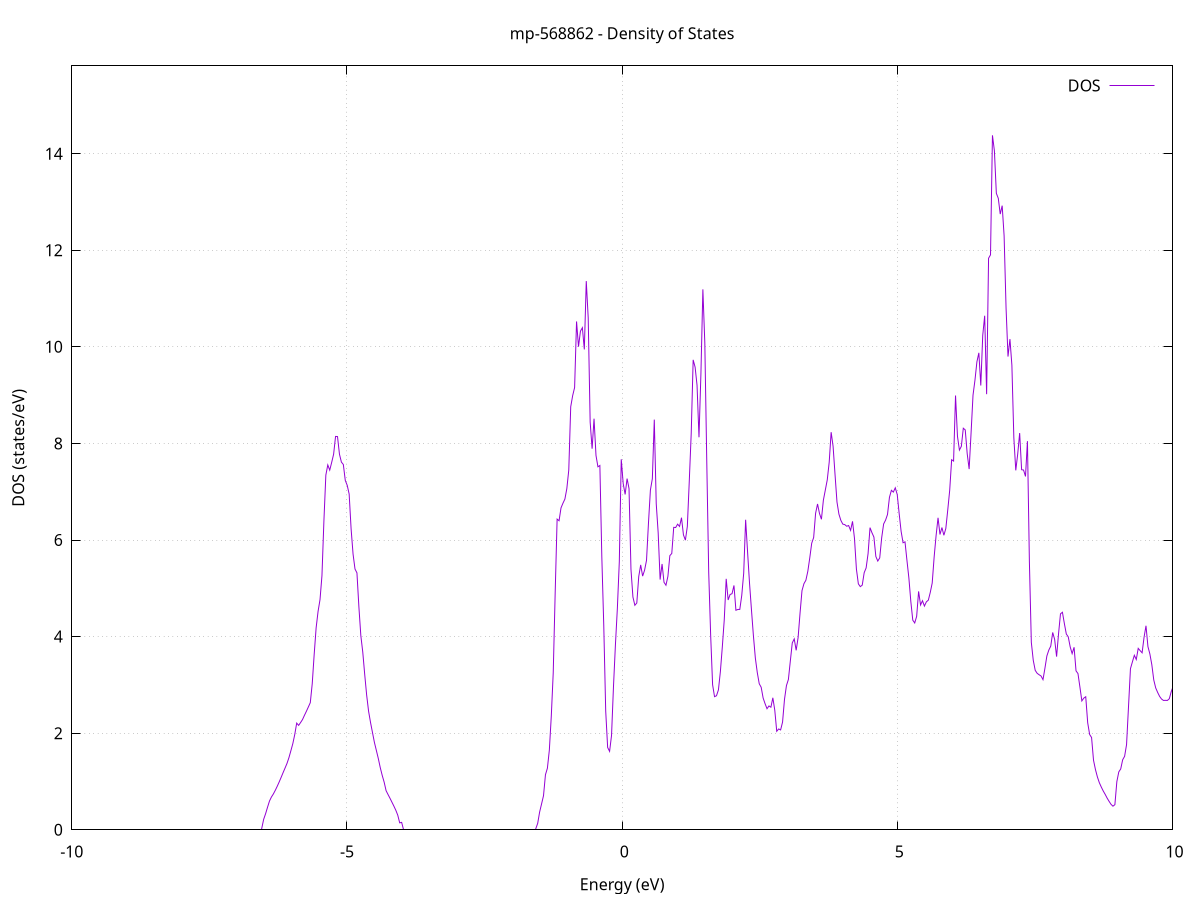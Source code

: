 set title 'mp-568862 - Density of States'
set xlabel 'Energy (eV)'
set ylabel 'DOS (states/eV)'
set grid
set xrange [-10:10]
set yrange [0:15.817]
set xzeroaxis lt -1
set terminal png size 800,600
set output 'mp-568862_dos_gnuplot.png'
plot '-' using 1:2 with lines title 'DOS'
-42.215600 0.000000
-42.180300 0.000000
-42.145000 0.000000
-42.109700 0.000000
-42.074300 0.000000
-42.039000 0.000000
-42.003700 0.000000
-41.968400 0.000000
-41.933100 0.000000
-41.897800 0.000000
-41.862500 0.000000
-41.827100 0.000000
-41.791800 0.000000
-41.756500 0.000000
-41.721200 0.000000
-41.685900 0.000000
-41.650600 0.000000
-41.615300 0.000000
-41.580000 0.000000
-41.544600 0.000000
-41.509300 0.000000
-41.474000 0.000000
-41.438700 0.000000
-41.403400 0.000000
-41.368100 0.000000
-41.332800 0.000000
-41.297400 0.000000
-41.262100 0.000000
-41.226800 0.000000
-41.191500 0.000000
-41.156200 0.000000
-41.120900 0.000000
-41.085600 0.000000
-41.050300 0.000000
-41.014900 0.000000
-40.979600 0.000000
-40.944300 0.000000
-40.909000 0.000000
-40.873700 0.000000
-40.838400 0.000000
-40.803100 0.000000
-40.767700 0.000000
-40.732400 0.000000
-40.697100 0.000000
-40.661800 0.000000
-40.626500 0.000000
-40.591200 0.000000
-40.555900 0.000000
-40.520600 0.000000
-40.485200 0.000000
-40.449900 0.000000
-40.414600 0.000000
-40.379300 0.000000
-40.344000 0.000000
-40.308700 0.000000
-40.273400 0.000000
-40.238000 0.000000
-40.202700 0.000000
-40.167400 0.000000
-40.132100 0.000000
-40.096800 0.000000
-40.061500 0.000000
-40.026200 0.000000
-39.990900 0.000000
-39.955500 0.000000
-39.920200 0.000000
-39.884900 0.000000
-39.849600 0.000000
-39.814300 0.000000
-39.779000 0.000000
-39.743700 0.000000
-39.708300 0.000000
-39.673000 0.000000
-39.637700 0.000000
-39.602400 0.000000
-39.567100 0.000000
-39.531800 0.000000
-39.496500 0.000000
-39.461200 0.000000
-39.425800 0.000000
-39.390500 0.000000
-39.355200 0.000000
-39.319900 0.000000
-39.284600 0.000000
-39.249300 0.000000
-39.214000 0.000000
-39.178600 0.000000
-39.143300 0.000000
-39.108000 0.000000
-39.072700 0.000000
-39.037400 0.000000
-39.002100 86.935600
-38.966800 22.774500
-38.931500 24.652800
-38.896100 58.558700
-38.860800 0.000000
-38.825500 0.000000
-38.790200 0.000000
-38.754900 0.000000
-38.719600 0.000000
-38.684300 0.000000
-38.649000 0.000000
-38.613600 0.000000
-38.578300 0.000000
-38.543000 0.000000
-38.507700 0.000000
-38.472400 0.000000
-38.437100 1.431000
-38.401800 23.133000
-38.366400 21.152400
-38.331100 28.856800
-38.295800 0.000000
-38.260500 0.000000
-38.225200 0.000000
-38.189900 155.622700
-38.154600 0.000000
-38.119300 237.140400
-38.083900 4.008200
-38.048600 0.000000
-38.013300 86.214700
-37.978000 0.000000
-37.942700 0.000000
-37.907400 0.000000
-37.872100 0.000000
-37.836700 0.000000
-37.801400 0.000000
-37.766100 0.000000
-37.730800 0.000000
-37.695500 0.000000
-37.660200 0.000000
-37.624900 0.000000
-37.589600 0.000000
-37.554200 0.000000
-37.518900 0.000000
-37.483600 0.000000
-37.448300 0.000000
-37.413000 0.000000
-37.377700 0.000000
-37.342400 0.000000
-37.307000 0.000000
-37.271700 0.000000
-37.236400 0.000000
-37.201100 0.000000
-37.165800 0.000000
-37.130500 0.000000
-37.095200 0.000000
-37.059900 0.000000
-37.024500 0.000000
-36.989200 0.000000
-36.953900 0.000000
-36.918600 0.000000
-36.883300 0.000000
-36.848000 0.000000
-36.812700 0.000000
-36.777300 0.000000
-36.742000 0.000000
-36.706700 0.000000
-36.671400 0.000000
-36.636100 0.000000
-36.600800 0.000000
-36.565500 0.000000
-36.530200 0.000000
-36.494800 0.000000
-36.459500 0.000000
-36.424200 0.000000
-36.388900 0.000000
-36.353600 0.000000
-36.318300 0.000000
-36.283000 0.000000
-36.247600 0.000000
-36.212300 0.000000
-36.177000 0.000000
-36.141700 0.000000
-36.106400 0.000000
-36.071100 0.000000
-36.035800 0.000000
-36.000500 0.000000
-35.965100 0.000000
-35.929800 0.000000
-35.894500 0.000000
-35.859200 0.000000
-35.823900 0.000000
-35.788600 0.000000
-35.753300 0.000000
-35.717900 0.000000
-35.682600 0.000000
-35.647300 0.000000
-35.612000 0.000000
-35.576700 0.000000
-35.541400 0.000000
-35.506100 0.000000
-35.470800 0.000000
-35.435400 0.000000
-35.400100 0.000000
-35.364800 0.000000
-35.329500 0.000000
-35.294200 0.000000
-35.258900 0.000000
-35.223600 0.000000
-35.188200 0.000000
-35.152900 0.000000
-35.117600 0.000000
-35.082300 0.000000
-35.047000 0.000000
-35.011700 0.000000
-34.976400 0.000000
-34.941100 0.000000
-34.905700 0.000000
-34.870400 0.000000
-34.835100 0.000000
-34.799800 0.000000
-34.764500 0.000000
-34.729200 0.000000
-34.693900 0.000000
-34.658500 0.000000
-34.623200 0.000000
-34.587900 0.000000
-34.552600 0.000000
-34.517300 0.000000
-34.482000 0.000000
-34.446700 0.000000
-34.411400 0.000000
-34.376000 0.000000
-34.340700 0.000000
-34.305400 0.000000
-34.270100 0.000000
-34.234800 0.000000
-34.199500 0.000000
-34.164200 0.000000
-34.128900 0.000000
-34.093500 0.000000
-34.058200 0.000000
-34.022900 0.000000
-33.987600 0.000000
-33.952300 0.000000
-33.917000 0.000000
-33.881700 0.000000
-33.846300 0.000000
-33.811000 0.000000
-33.775700 0.000000
-33.740400 0.000000
-33.705100 0.000000
-33.669800 0.000000
-33.634500 0.000000
-33.599200 0.000000
-33.563800 0.000000
-33.528500 0.000000
-33.493200 0.000000
-33.457900 0.000000
-33.422600 0.000000
-33.387300 0.000000
-33.352000 0.000000
-33.316600 0.000000
-33.281300 0.000000
-33.246000 0.000000
-33.210700 0.000000
-33.175400 0.000000
-33.140100 0.000000
-33.104800 0.000000
-33.069500 0.000000
-33.034100 0.000000
-32.998800 0.000000
-32.963500 0.000000
-32.928200 0.000000
-32.892900 0.000000
-32.857600 0.000000
-32.822300 0.000000
-32.786900 0.000000
-32.751600 0.000000
-32.716300 0.000000
-32.681000 0.000000
-32.645700 0.000000
-32.610400 0.000000
-32.575100 0.000000
-32.539800 0.000000
-32.504400 0.000000
-32.469100 0.000000
-32.433800 0.000000
-32.398500 0.000000
-32.363200 0.000000
-32.327900 0.000000
-32.292600 0.000000
-32.257200 0.000000
-32.221900 0.000000
-32.186600 0.000000
-32.151300 0.000000
-32.116000 0.000000
-32.080700 0.000000
-32.045400 0.000000
-32.010100 0.000000
-31.974700 0.000000
-31.939400 0.000000
-31.904100 0.000000
-31.868800 0.000000
-31.833500 0.000000
-31.798200 0.000000
-31.762900 0.000000
-31.727500 0.000000
-31.692200 0.000000
-31.656900 0.000000
-31.621600 0.000000
-31.586300 0.000000
-31.551000 0.000000
-31.515700 0.000000
-31.480400 0.000000
-31.445000 0.000000
-31.409700 0.000000
-31.374400 0.000000
-31.339100 0.000000
-31.303800 0.000000
-31.268500 0.000000
-31.233200 0.000000
-31.197800 0.000000
-31.162500 0.000000
-31.127200 0.000000
-31.091900 0.000000
-31.056600 0.000000
-31.021300 0.000000
-30.986000 0.000000
-30.950700 0.000000
-30.915300 0.000000
-30.880000 0.000000
-30.844700 0.000000
-30.809400 0.000000
-30.774100 0.000000
-30.738800 0.000000
-30.703500 0.000000
-30.668100 0.000000
-30.632800 0.000000
-30.597500 0.000000
-30.562200 0.000000
-30.526900 0.000000
-30.491600 0.000000
-30.456300 0.000000
-30.421000 0.000000
-30.385600 0.000000
-30.350300 0.000000
-30.315000 0.000000
-30.279700 0.000000
-30.244400 0.000000
-30.209100 0.000000
-30.173800 0.000000
-30.138500 0.000000
-30.103100 0.000000
-30.067800 0.000000
-30.032500 0.000000
-29.997200 0.000000
-29.961900 0.000000
-29.926600 0.000000
-29.891300 0.000000
-29.855900 0.000000
-29.820600 0.000000
-29.785300 0.000000
-29.750000 0.000000
-29.714700 0.000000
-29.679400 0.000000
-29.644100 0.000000
-29.608800 0.000000
-29.573400 0.000000
-29.538100 0.000000
-29.502800 0.000000
-29.467500 0.000000
-29.432200 0.000000
-29.396900 0.000000
-29.361600 0.000000
-29.326200 0.000000
-29.290900 0.000000
-29.255600 0.000000
-29.220300 0.000000
-29.185000 0.000000
-29.149700 0.000000
-29.114400 0.000000
-29.079100 0.000000
-29.043700 0.000000
-29.008400 0.000000
-28.973100 0.000000
-28.937800 0.000000
-28.902500 0.000000
-28.867200 0.000000
-28.831900 0.000000
-28.796500 0.000000
-28.761200 0.000000
-28.725900 0.000000
-28.690600 0.000000
-28.655300 0.000000
-28.620000 0.000000
-28.584700 0.000000
-28.549400 0.000000
-28.514000 0.000000
-28.478700 0.000000
-28.443400 0.000000
-28.408100 0.000000
-28.372800 0.000000
-28.337500 0.000000
-28.302200 0.000000
-28.266800 0.000000
-28.231500 0.000000
-28.196200 0.000000
-28.160900 0.000000
-28.125600 0.000000
-28.090300 0.000000
-28.055000 0.000000
-28.019700 0.000000
-27.984300 0.000000
-27.949000 0.000000
-27.913700 0.000000
-27.878400 0.000000
-27.843100 0.000000
-27.807800 0.000000
-27.772500 0.000000
-27.737100 0.000000
-27.701800 0.000000
-27.666500 0.000000
-27.631200 0.000000
-27.595900 0.000000
-27.560600 0.000000
-27.525300 0.000000
-27.490000 0.000000
-27.454600 0.000000
-27.419300 0.000000
-27.384000 0.000000
-27.348700 0.000000
-27.313400 0.000000
-27.278100 0.000000
-27.242800 0.000000
-27.207400 0.000000
-27.172100 0.000000
-27.136800 0.000000
-27.101500 0.000000
-27.066200 0.000000
-27.030900 0.000000
-26.995600 0.000000
-26.960300 0.000000
-26.924900 0.000000
-26.889600 0.000000
-26.854300 0.000000
-26.819000 0.000000
-26.783700 0.000000
-26.748400 0.000000
-26.713100 0.000000
-26.677700 0.000000
-26.642400 0.000000
-26.607100 0.000000
-26.571800 0.000000
-26.536500 0.000000
-26.501200 0.000000
-26.465900 0.000000
-26.430600 0.000000
-26.395200 0.000000
-26.359900 0.000000
-26.324600 0.000000
-26.289300 0.000000
-26.254000 0.000000
-26.218700 0.000000
-26.183400 0.000000
-26.148000 0.000000
-26.112700 0.000000
-26.077400 0.000000
-26.042100 0.000000
-26.006800 0.000000
-25.971500 0.000000
-25.936200 0.000000
-25.900900 0.000000
-25.865500 0.000000
-25.830200 0.000000
-25.794900 0.000000
-25.759600 0.000000
-25.724300 0.000000
-25.689000 0.000000
-25.653700 0.000000
-25.618400 0.000000
-25.583000 0.000000
-25.547700 0.000000
-25.512400 0.000000
-25.477100 0.000000
-25.441800 0.000000
-25.406500 0.000000
-25.371200 0.000000
-25.335800 0.000000
-25.300500 0.000000
-25.265200 0.000000
-25.229900 0.000000
-25.194600 0.000000
-25.159300 0.000000
-25.124000 0.000000
-25.088700 0.000000
-25.053300 0.000000
-25.018000 0.000000
-24.982700 0.000000
-24.947400 0.000000
-24.912100 0.000000
-24.876800 0.000000
-24.841500 0.000000
-24.806100 0.000000
-24.770800 0.000000
-24.735500 0.000000
-24.700200 0.000000
-24.664900 0.000000
-24.629600 0.000000
-24.594300 0.000000
-24.559000 0.000000
-24.523600 0.000000
-24.488300 0.000000
-24.453000 0.000000
-24.417700 0.000000
-24.382400 0.000000
-24.347100 0.000000
-24.311800 0.000000
-24.276400 0.000000
-24.241100 0.000000
-24.205800 0.000000
-24.170500 0.000000
-24.135200 0.000000
-24.099900 0.000000
-24.064600 0.000000
-24.029300 0.000000
-23.993900 0.000000
-23.958600 0.000000
-23.923300 0.000000
-23.888000 0.000000
-23.852700 0.000000
-23.817400 0.000000
-23.782100 0.000000
-23.746700 0.000000
-23.711400 0.000000
-23.676100 0.000000
-23.640800 0.000000
-23.605500 0.000000
-23.570200 0.000000
-23.534900 0.000000
-23.499600 0.000000
-23.464200 0.000000
-23.428900 0.000000
-23.393600 0.000000
-23.358300 0.000000
-23.323000 0.000000
-23.287700 0.000000
-23.252400 0.000000
-23.217000 0.000000
-23.181700 0.000000
-23.146400 0.000000
-23.111100 0.000000
-23.075800 0.000000
-23.040500 0.000000
-23.005200 0.000000
-22.969900 0.000000
-22.934500 0.000000
-22.899200 0.000000
-22.863900 0.000000
-22.828600 0.000000
-22.793300 0.000000
-22.758000 0.000000
-22.722700 0.000000
-22.687300 0.000000
-22.652000 0.000000
-22.616700 0.000000
-22.581400 0.000000
-22.546100 0.000000
-22.510800 0.000000
-22.475500 0.000000
-22.440200 0.000000
-22.404800 0.000000
-22.369500 0.000000
-22.334200 0.000000
-22.298900 0.000000
-22.263600 0.000000
-22.228300 0.000000
-22.193000 0.000000
-22.157600 0.000000
-22.122300 0.000000
-22.087000 0.000000
-22.051700 0.000000
-22.016400 0.000000
-21.981100 0.000000
-21.945800 0.000000
-21.910500 0.000000
-21.875100 0.000000
-21.839800 0.000000
-21.804500 0.000000
-21.769200 0.000000
-21.733900 0.000000
-21.698600 0.000000
-21.663300 0.000000
-21.628000 0.000000
-21.592600 0.000000
-21.557300 0.000000
-21.522000 0.000000
-21.486700 0.000000
-21.451400 0.000000
-21.416100 0.000000
-21.380800 0.000000
-21.345400 0.000000
-21.310100 0.000000
-21.274800 0.000000
-21.239500 0.000000
-21.204200 0.000000
-21.168900 0.000000
-21.133600 0.000000
-21.098300 0.000000
-21.062900 0.000000
-21.027600 0.000000
-20.992300 0.000000
-20.957000 0.000000
-20.921700 0.000000
-20.886400 0.000000
-20.851100 0.000000
-20.815700 0.000000
-20.780400 0.000000
-20.745100 0.000000
-20.709800 0.000000
-20.674500 0.000000
-20.639200 0.000000
-20.603900 0.000000
-20.568600 0.000000
-20.533200 0.000000
-20.497900 0.000000
-20.462600 0.000000
-20.427300 0.000000
-20.392000 0.000000
-20.356700 0.000000
-20.321400 0.000000
-20.286000 0.000000
-20.250700 0.000000
-20.215400 0.000000
-20.180100 0.000000
-20.144800 0.000000
-20.109500 0.000000
-20.074200 0.000000
-20.038900 0.000000
-20.003500 0.000000
-19.968200 0.000000
-19.932900 0.000000
-19.897600 0.000000
-19.862300 0.000000
-19.827000 0.000000
-19.791700 0.000000
-19.756300 0.000000
-19.721000 0.000000
-19.685700 0.000000
-19.650400 0.000000
-19.615100 0.000000
-19.579800 0.000000
-19.544500 0.000000
-19.509200 0.000000
-19.473800 0.000000
-19.438500 0.000000
-19.403200 0.000000
-19.367900 0.000000
-19.332600 0.000000
-19.297300 0.000000
-19.262000 0.000000
-19.226600 0.000000
-19.191300 0.000000
-19.156000 0.000000
-19.120700 0.000000
-19.085400 0.000000
-19.050100 0.000000
-19.014800 0.000000
-18.979500 0.000000
-18.944100 0.000000
-18.908800 0.000000
-18.873500 0.000000
-18.838200 0.000000
-18.802900 0.000000
-18.767600 0.000000
-18.732300 0.000000
-18.696900 0.000000
-18.661600 0.000000
-18.626300 0.000000
-18.591000 0.000000
-18.555700 0.000000
-18.520400 0.000000
-18.485100 0.000000
-18.449800 0.000000
-18.414400 0.000000
-18.379100 0.000000
-18.343800 0.000000
-18.308500 0.000000
-18.273200 0.000000
-18.237900 0.000000
-18.202600 0.000000
-18.167200 0.000000
-18.131900 0.000000
-18.096600 0.000000
-18.061300 0.000000
-18.026000 0.000000
-17.990700 0.000000
-17.955400 0.000000
-17.920100 0.000000
-17.884700 0.000000
-17.849400 0.000000
-17.814100 0.000000
-17.778800 0.000000
-17.743500 0.000000
-17.708200 0.000000
-17.672900 0.000000
-17.637600 0.000000
-17.602200 0.000000
-17.566900 0.000000
-17.531600 0.000000
-17.496300 0.000000
-17.461000 0.000000
-17.425700 0.000000
-17.390400 0.000000
-17.355000 0.000000
-17.319700 0.000000
-17.284400 0.000000
-17.249100 0.000000
-17.213800 0.000000
-17.178500 0.000000
-17.143200 0.000000
-17.107900 0.000000
-17.072500 0.000000
-17.037200 0.000000
-17.001900 0.000000
-16.966600 0.000000
-16.931300 0.000000
-16.896000 0.000000
-16.860700 0.000000
-16.825300 0.000000
-16.790000 0.000000
-16.754700 0.000000
-16.719400 0.000000
-16.684100 0.000000
-16.648800 0.000000
-16.613500 0.000000
-16.578200 0.000000
-16.542800 0.000000
-16.507500 0.000000
-16.472200 0.000000
-16.436900 0.000000
-16.401600 0.000000
-16.366300 0.000000
-16.331000 0.000000
-16.295600 0.000000
-16.260300 0.000000
-16.225000 0.000000
-16.189700 0.000000
-16.154400 0.000000
-16.119100 0.000000
-16.083800 0.000000
-16.048500 0.000000
-16.013100 0.000000
-15.977800 0.000000
-15.942500 0.000000
-15.907200 0.000000
-15.871900 0.000000
-15.836600 0.000000
-15.801300 0.000000
-15.765900 0.000000
-15.730600 0.000000
-15.695300 0.000000
-15.660000 0.000000
-15.624700 0.000000
-15.589400 0.000000
-15.554100 0.000000
-15.518800 0.000000
-15.483400 0.000000
-15.448100 0.000000
-15.412800 0.000000
-15.377500 0.000000
-15.342200 0.000000
-15.306900 0.000000
-15.271600 0.000000
-15.236200 0.000000
-15.200900 0.000000
-15.165600 0.000000
-15.130300 0.000000
-15.095000 0.000000
-15.059700 0.000000
-15.024400 0.000000
-14.989100 0.000000
-14.953700 0.000000
-14.918400 0.000000
-14.883100 0.000000
-14.847800 0.000000
-14.812500 0.000000
-14.777200 0.000000
-14.741900 0.000000
-14.706500 0.000000
-14.671200 0.000000
-14.635900 0.000000
-14.600600 0.000000
-14.565300 0.000000
-14.530000 0.000000
-14.494700 0.000000
-14.459400 0.000000
-14.424000 0.000000
-14.388700 0.000000
-14.353400 0.000000
-14.318100 0.000000
-14.282800 0.000000
-14.247500 0.000000
-14.212200 0.000000
-14.176800 0.000000
-14.141500 0.000000
-14.106200 0.000000
-14.070900 0.000000
-14.035600 0.000000
-14.000300 0.000000
-13.965000 0.000000
-13.929700 0.000000
-13.894300 0.000000
-13.859000 0.000000
-13.823700 0.000000
-13.788400 0.000000
-13.753100 0.000000
-13.717800 0.000000
-13.682500 0.000000
-13.647100 0.000000
-13.611800 0.000000
-13.576500 0.000000
-13.541200 0.000000
-13.505900 0.000000
-13.470600 0.000000
-13.435300 0.000000
-13.400000 0.000000
-13.364600 0.000000
-13.329300 0.000000
-13.294000 0.000000
-13.258700 0.000000
-13.223400 0.000000
-13.188100 0.000000
-13.152800 0.000000
-13.117500 0.000000
-13.082100 0.000000
-13.046800 0.000000
-13.011500 0.000000
-12.976200 0.000000
-12.940900 0.000000
-12.905600 0.000000
-12.870300 0.000000
-12.834900 0.000000
-12.799600 0.000000
-12.764300 0.000000
-12.729000 0.000000
-12.693700 0.000000
-12.658400 0.000000
-12.623100 0.246400
-12.587800 0.428500
-12.552400 0.555500
-12.517100 0.638900
-12.481800 0.735900
-12.446500 0.851700
-12.411200 0.941700
-12.375900 1.024800
-12.340600 1.113300
-12.305200 1.212000
-12.269900 1.315700
-12.234600 1.417900
-12.199300 1.525900
-12.164000 1.639300
-12.128700 1.757000
-12.093400 1.879000
-12.058100 2.116100
-12.022700 2.212300
-11.987400 2.312000
-11.952100 2.500500
-11.916800 2.896200
-11.881500 3.045900
-11.846200 3.156900
-11.810900 3.479500
-11.775500 4.043200
-11.740200 4.591600
-11.704900 5.551100
-11.669600 6.805000
-11.634300 7.717000
-11.599000 9.006500
-11.563700 11.123800
-11.528400 10.844200
-11.493000 10.545200
-11.457700 9.350100
-11.422400 9.821100
-11.387100 9.266900
-11.351800 9.582900
-11.316500 11.133400
-11.281200 10.768700
-11.245800 9.851500
-11.210500 9.489100
-11.175200 7.637400
-11.139900 6.460000
-11.104600 5.601400
-11.069300 5.125600
-11.034000 4.613000
-10.998700 3.291500
-10.963300 2.445600
-10.928000 1.669500
-10.892700 0.832200
-10.857400 0.000000
-10.822100 0.000000
-10.786800 0.000000
-10.751500 0.000000
-10.716100 0.000000
-10.680800 0.000000
-10.645500 0.000000
-10.610200 0.000000
-10.574900 0.000000
-10.539600 0.000000
-10.504300 0.000000
-10.469000 0.000000
-10.433600 0.000000
-10.398300 0.000000
-10.363000 0.000000
-10.327700 0.000000
-10.292400 0.000000
-10.257100 0.000000
-10.221800 0.000000
-10.186400 0.000000
-10.151100 0.000000
-10.115800 0.000000
-10.080500 0.000000
-10.045200 0.000000
-10.009900 0.000000
-9.974600 0.000000
-9.939300 0.000000
-9.903900 0.000000
-9.868600 0.000000
-9.833300 0.000000
-9.798000 0.000000
-9.762700 0.000000
-9.727400 0.000000
-9.692100 0.000000
-9.656700 0.000000
-9.621400 0.000000
-9.586100 0.000000
-9.550800 0.000000
-9.515500 0.000000
-9.480200 0.000000
-9.444900 0.000000
-9.409600 0.000000
-9.374200 0.000000
-9.338900 0.000000
-9.303600 0.000000
-9.268300 0.000000
-9.233000 0.000000
-9.197700 0.000000
-9.162400 0.000000
-9.127100 0.000000
-9.091700 0.000000
-9.056400 0.000000
-9.021100 0.000000
-8.985800 0.000000
-8.950500 0.000000
-8.915200 0.000000
-8.879900 0.000000
-8.844500 0.000000
-8.809200 0.000000
-8.773900 0.000000
-8.738600 0.000000
-8.703300 0.000000
-8.668000 0.000000
-8.632700 0.000000
-8.597400 0.000000
-8.562000 0.000000
-8.526700 0.000000
-8.491400 0.000000
-8.456100 0.000000
-8.420800 0.000000
-8.385500 0.000000
-8.350200 0.000000
-8.314800 0.000000
-8.279500 0.000000
-8.244200 0.000000
-8.208900 0.000000
-8.173600 0.000000
-8.138300 0.000000
-8.103000 0.000000
-8.067700 0.000000
-8.032300 0.000000
-7.997000 0.000000
-7.961700 0.000000
-7.926400 0.000000
-7.891100 0.000000
-7.855800 0.000000
-7.820500 0.000000
-7.785100 0.000000
-7.749800 0.000000
-7.714500 0.000000
-7.679200 0.000000
-7.643900 0.000000
-7.608600 0.000000
-7.573300 0.000000
-7.538000 0.000000
-7.502600 0.000000
-7.467300 0.000000
-7.432000 0.000000
-7.396700 0.000000
-7.361400 0.000000
-7.326100 0.000000
-7.290800 0.000000
-7.255400 0.000000
-7.220100 0.000000
-7.184800 0.000000
-7.149500 0.000000
-7.114200 0.000000
-7.078900 0.000000
-7.043600 0.000000
-7.008300 0.000000
-6.972900 0.000000
-6.937600 0.000000
-6.902300 0.000000
-6.867000 0.000000
-6.831700 0.000000
-6.796400 0.000000
-6.761100 0.000000
-6.725700 0.000000
-6.690400 0.000000
-6.655100 0.000000
-6.619800 0.000000
-6.584500 0.000000
-6.549200 0.000000
-6.513900 0.215600
-6.478600 0.332300
-6.443200 0.467100
-6.407900 0.594900
-6.372600 0.678200
-6.337300 0.741700
-6.302000 0.817900
-6.266700 0.901600
-6.231400 0.991100
-6.196000 1.085800
-6.160700 1.182900
-6.125400 1.277200
-6.090100 1.372500
-6.054800 1.491900
-6.019500 1.635400
-5.984200 1.781800
-5.948900 1.972300
-5.913500 2.208700
-5.878200 2.162000
-5.842900 2.220000
-5.807600 2.282300
-5.772300 2.371000
-5.737000 2.454100
-5.701700 2.542500
-5.666300 2.632400
-5.631000 3.025600
-5.595700 3.631600
-5.560400 4.180600
-5.525100 4.521900
-5.489800 4.765400
-5.454500 5.262300
-5.419200 6.389300
-5.383800 7.344100
-5.348500 7.554500
-5.313200 7.446800
-5.277900 7.606500
-5.242600 7.775700
-5.207300 8.144400
-5.172000 8.141900
-5.136600 7.778000
-5.101300 7.613200
-5.066000 7.563200
-5.030700 7.234100
-4.995400 7.132000
-4.960100 6.951100
-4.924800 6.228400
-4.889500 5.709300
-4.854100 5.399100
-4.818800 5.319200
-4.783500 4.617900
-4.748200 4.019900
-4.712900 3.678300
-4.677600 3.215100
-4.642300 2.789300
-4.607000 2.452700
-4.571600 2.219500
-4.536300 2.012900
-4.501000 1.806800
-4.465700 1.641900
-4.430400 1.474400
-4.395100 1.287200
-4.359800 1.127000
-4.324400 0.986100
-4.289100 0.809500
-4.253800 0.730000
-4.218500 0.652900
-4.183200 0.572100
-4.147900 0.490800
-4.112600 0.404700
-4.077300 0.303100
-4.041900 0.143500
-4.006600 0.153300
-3.971300 0.000000
-3.936000 0.000000
-3.900700 0.000000
-3.865400 0.000000
-3.830100 0.000000
-3.794700 0.000000
-3.759400 0.000000
-3.724100 0.000000
-3.688800 0.000000
-3.653500 0.000000
-3.618200 0.000000
-3.582900 0.000000
-3.547600 0.000000
-3.512200 0.000000
-3.476900 0.000000
-3.441600 0.000000
-3.406300 0.000000
-3.371000 0.000000
-3.335700 0.000000
-3.300400 0.000000
-3.265000 0.000000
-3.229700 0.000000
-3.194400 0.000000
-3.159100 0.000000
-3.123800 0.000000
-3.088500 0.000000
-3.053200 0.000000
-3.017900 0.000000
-2.982500 0.000000
-2.947200 0.000000
-2.911900 0.000000
-2.876600 0.000000
-2.841300 0.000000
-2.806000 0.000000
-2.770700 0.000000
-2.735300 0.000000
-2.700000 0.000000
-2.664700 0.000000
-2.629400 0.000000
-2.594100 0.000000
-2.558800 0.000000
-2.523500 0.000000
-2.488200 0.000000
-2.452800 0.000000
-2.417500 0.000000
-2.382200 0.000000
-2.346900 0.000000
-2.311600 0.000000
-2.276300 0.000000
-2.241000 0.000000
-2.205600 0.000000
-2.170300 0.000000
-2.135000 0.000000
-2.099700 0.000000
-2.064400 0.000000
-2.029100 0.000000
-1.993800 0.000000
-1.958500 0.000000
-1.923100 0.000000
-1.887800 0.000000
-1.852500 0.000000
-1.817200 0.000000
-1.781900 0.000000
-1.746600 0.000000
-1.711300 0.000000
-1.675900 0.000000
-1.640600 0.000000
-1.605300 0.000000
-1.570000 0.000000
-1.534700 0.132100
-1.499400 0.367300
-1.464100 0.535700
-1.428800 0.706400
-1.393400 1.139900
-1.358100 1.275100
-1.322800 1.649600
-1.287500 2.351500
-1.252200 3.249500
-1.216900 4.900600
-1.181600 6.432300
-1.146200 6.399000
-1.110900 6.664700
-1.075600 6.761200
-1.040300 6.847300
-1.005000 7.064000
-0.969700 7.448200
-0.934400 8.758900
-0.899100 8.989000
-0.863700 9.157500
-0.828400 10.525000
-0.793100 10.002300
-0.757800 10.323700
-0.722500 10.396100
-0.687200 9.945300
-0.651900 11.360300
-0.616600 10.598900
-0.581200 8.441400
-0.545900 7.890400
-0.510600 8.512300
-0.475300 7.751900
-0.440000 7.515700
-0.404700 7.542600
-0.369400 5.655500
-0.334000 4.229200
-0.298700 2.458800
-0.263400 1.704000
-0.228100 1.623900
-0.192800 1.952400
-0.157500 2.963800
-0.122200 3.826600
-0.086900 4.584700
-0.051500 5.551300
-0.016200 7.671600
0.019100 7.167800
0.054400 6.943500
0.089700 7.271200
0.125000 7.065300
0.160300 5.392900
0.195700 4.820100
0.231000 4.648000
0.266300 4.696300
0.301600 5.244200
0.336900 5.484500
0.372200 5.252000
0.407500 5.374100
0.442800 5.578200
0.478200 6.348400
0.513500 7.034500
0.548800 7.268600
0.584100 8.492400
0.619400 6.752000
0.654700 6.148100
0.690000 5.180100
0.725400 5.503900
0.760700 5.124500
0.796000 5.063300
0.831300 5.246300
0.866600 5.675800
0.901900 5.721600
0.937200 6.262200
0.972500 6.258100
1.007900 6.327500
1.043200 6.281000
1.078500 6.461800
1.113800 6.106600
1.149100 5.996500
1.184400 6.279700
1.219700 7.216200
1.255100 8.206100
1.290400 9.730100
1.325700 9.579600
1.361000 9.203000
1.396300 8.126800
1.431600 9.452700
1.466900 11.189400
1.502200 10.076500
1.537600 7.624700
1.572900 5.333800
1.608200 4.033600
1.643500 3.003700
1.678800 2.756200
1.714100 2.775000
1.749400 2.896300
1.784800 3.274200
1.820100 3.784400
1.855400 4.347500
1.890700 5.196300
1.926000 4.757700
1.961300 4.871800
1.996600 4.888100
2.031900 5.059100
2.067300 4.545200
2.102600 4.561300
2.137900 4.563100
2.173200 4.852800
2.208500 5.309600
2.243800 6.418600
2.279100 5.751500
2.314500 5.107400
2.349800 4.552400
2.385100 4.018000
2.420400 3.554200
2.455700 3.252800
2.491000 3.023700
2.526300 2.950800
2.561600 2.728900
2.597000 2.610500
2.632300 2.506800
2.667600 2.564000
2.702900 2.537900
2.738200 2.732900
2.773500 2.474400
2.808800 2.039200
2.844200 2.087600
2.879500 2.067300
2.914800 2.230100
2.950100 2.701600
2.985400 2.985900
3.020700 3.111800
3.056000 3.494600
3.091300 3.869600
3.126700 3.952000
3.162000 3.716000
3.197300 3.980300
3.232600 4.487600
3.267900 4.951200
3.303200 5.095000
3.338500 5.166800
3.373800 5.352000
3.409200 5.630600
3.444500 5.933500
3.479800 6.051600
3.515100 6.552500
3.550400 6.746200
3.585700 6.549800
3.621000 6.428800
3.656400 6.824600
3.691700 7.034600
3.727000 7.245500
3.762300 7.611100
3.797600 8.232200
3.832900 7.940200
3.868200 7.355900
3.903500 6.787100
3.938900 6.535200
3.974200 6.405800
4.009500 6.328600
4.044800 6.318700
4.080100 6.285200
4.115400 6.299200
4.150700 6.199500
4.186100 6.386200
4.221400 6.035200
4.256700 5.397800
4.292000 5.092100
4.327300 5.034300
4.362600 5.065200
4.397900 5.322800
4.433200 5.421700
4.468600 5.719300
4.503900 6.255700
4.539200 6.150000
4.574500 6.061000
4.609800 5.658300
4.645100 5.563900
4.680400 5.629800
4.715800 6.046400
4.751100 6.331700
4.786400 6.411600
4.821700 6.528200
4.857000 6.883700
4.892300 7.028500
4.927600 6.992200
4.962900 7.080600
4.998300 6.942800
5.033600 6.545100
5.068900 6.179800
5.104200 5.943100
5.139500 5.961600
5.174800 5.578400
5.210100 5.212300
5.245500 4.725400
5.280800 4.340300
5.316100 4.282100
5.351400 4.419700
5.386700 4.936200
5.422000 4.654600
5.457300 4.742700
5.492600 4.631800
5.528000 4.719800
5.563300 4.754100
5.598600 4.914900
5.633900 5.108600
5.669200 5.649100
5.704500 6.091800
5.739800 6.460100
5.775200 6.114300
5.810500 6.257900
5.845800 6.097600
5.881100 6.237400
5.916400 6.621700
5.951700 7.028900
5.987000 7.662200
6.022300 7.634800
6.057700 8.991500
6.093000 8.147100
6.128300 7.862000
6.163600 7.940300
6.198900 8.314400
6.234200 8.279300
6.269500 7.789700
6.304900 7.468500
6.340200 8.218600
6.375500 8.999600
6.410800 9.308800
6.446100 9.690000
6.481400 9.875200
6.516700 9.199200
6.552000 10.237200
6.587400 10.643400
6.622700 9.018800
6.658000 11.833800
6.693300 11.904500
6.728600 14.379100
6.763900 14.060200
6.799200 13.178200
6.834600 13.075000
6.869900 12.748300
6.905200 12.922900
6.940500 12.296500
6.975800 10.806600
7.011100 9.798200
7.046400 10.160000
7.081700 9.617500
7.117100 8.117800
7.152400 7.441500
7.187700 7.782700
7.223000 8.214100
7.258300 7.455700
7.293600 7.448300
7.328900 7.316000
7.364300 8.046600
7.399600 5.559200
7.434900 3.879700
7.470200 3.508200
7.505500 3.301000
7.540800 3.240000
7.576100 3.210300
7.611400 3.184400
7.646800 3.108300
7.682100 3.345000
7.717400 3.599300
7.752700 3.720900
7.788000 3.802800
7.823300 4.085900
7.858600 3.941800
7.893900 3.585000
7.929300 4.056200
7.964600 4.470800
7.999900 4.503800
8.035200 4.270400
8.070500 4.054000
8.105800 3.994500
8.141100 3.786300
8.176500 3.647200
8.211800 3.779100
8.247100 3.290600
8.282400 3.234700
8.317700 2.955700
8.353000 2.668300
8.388300 2.726200
8.423600 2.754800
8.459000 2.217000
8.494300 1.973600
8.529600 1.910400
8.564900 1.439800
8.600200 1.246500
8.635500 1.093700
8.670800 0.974100
8.706200 0.884900
8.741500 0.803200
8.776800 0.733100
8.812100 0.656100
8.847400 0.589200
8.882700 0.527500
8.918000 0.488200
8.953300 0.519900
8.988700 0.996500
9.024000 1.197800
9.059300 1.260200
9.094600 1.449200
9.129900 1.521300
9.165200 1.762700
9.200500 2.544500
9.235900 3.334500
9.271200 3.475200
9.306500 3.612900
9.341800 3.525600
9.377100 3.756300
9.412400 3.708700
9.447700 3.664400
9.483000 3.983200
9.518400 4.224300
9.553700 3.792900
9.589000 3.639900
9.624300 3.417900
9.659600 3.102400
9.694900 2.937200
9.730200 2.843900
9.765600 2.762300
9.800900 2.707100
9.836200 2.677900
9.871500 2.680200
9.906800 2.677600
9.942100 2.713400
9.977400 2.861600
10.012700 2.969700
10.048100 3.322800
10.083400 4.186400
10.118700 4.458900
10.154000 4.186700
10.189300 3.890000
10.224600 3.381400
10.259900 2.280100
10.295300 1.469500
10.330600 0.888100
10.365900 0.551300
10.401200 0.190700
10.436500 0.000000
10.471800 0.000000
10.507100 0.000000
10.542400 0.004500
10.577800 0.079800
10.613100 0.350300
10.648400 0.478200
10.683700 0.823100
10.719000 1.003100
10.754300 1.272600
10.789600 1.765400
10.825000 2.324400
10.860300 2.588800
10.895600 2.656700
10.930900 2.783000
10.966200 3.246400
11.001500 3.651400
11.036800 3.753800
11.072100 3.782000
11.107500 4.101600
11.142800 4.280300
11.178100 4.441600
11.213400 4.616500
11.248700 4.846200
11.284000 5.266800
11.319300 5.415600
11.354700 5.743800
11.390000 6.404000
11.425300 6.376300
11.460600 6.421900
11.495900 6.537700
11.531200 7.012700
11.566500 6.721000
11.601800 6.757500
11.637200 6.768400
11.672500 6.518100
11.707800 6.642300
11.743100 6.683700
11.778400 7.076900
11.813700 6.946800
11.849000 6.752700
11.884300 6.848600
11.919700 6.928700
11.955000 6.798500
11.990300 6.990500
12.025600 7.342200
12.060900 7.368800
12.096200 7.710600
12.131500 7.763600
12.166900 7.913000
12.202200 7.703100
12.237500 7.373000
12.272800 6.959300
12.308100 6.419100
12.343400 6.408500
12.378700 5.983400
12.414000 5.507800
12.449400 5.188700
12.484700 5.215400
12.520000 4.807500
12.555300 4.816500
12.590600 4.968500
12.625900 4.963700
12.661200 4.861500
12.696600 4.927500
12.731900 5.128000
12.767200 5.245200
12.802500 5.479400
12.837800 4.645000
12.873100 4.457200
12.908400 4.605000
12.943700 3.969500
12.979100 3.816800
13.014400 3.698700
13.049700 3.590100
13.085000 3.503500
13.120300 3.438300
13.155600 3.270000
13.190900 3.220800
13.226300 3.163900
13.261600 3.135000
13.296900 3.405600
13.332200 2.945300
13.367500 2.892100
13.402800 2.834200
13.438100 2.788100
13.473400 2.752000
13.508800 2.735800
13.544100 2.681400
13.579400 2.650400
13.614700 2.676500
13.650000 2.707300
13.685300 2.789200
13.720600 2.896100
13.756000 2.884000
13.791300 2.862600
13.826600 2.918800
13.861900 2.900600
13.897200 2.973300
13.932500 3.058000
13.967800 3.123400
14.003100 3.279000
14.038500 3.278600
14.073800 3.261000
14.109100 3.214500
14.144400 3.230400
14.179700 3.254500
14.215000 3.098900
14.250300 2.948100
14.285700 2.845500
14.321000 2.937900
14.356300 2.916700
14.391600 2.875500
14.426900 3.099000
14.462200 3.084600
14.497500 3.033900
14.532800 3.212800
14.568200 2.456700
14.603500 2.458600
14.638800 3.779800
14.674100 2.954300
14.709400 3.058300
14.744700 3.108800
14.780000 3.366400
14.815400 3.449300
14.850700 3.776600
14.886000 4.033300
14.921300 4.337200
14.956600 4.850100
14.991900 5.513300
15.027200 6.029300
15.062500 6.592900
15.097900 6.946800
15.133200 7.348000
15.168500 7.558500
15.203800 7.141600
15.239100 6.870600
15.274400 6.796500
15.309700 6.518700
15.345100 6.066000
15.380400 5.848000
15.415700 5.651100
15.451000 5.461800
15.486300 5.220500
15.521600 5.028000
15.556900 4.987500
15.592200 4.507600
15.627600 4.932300
15.662900 3.854100
15.698200 3.539600
15.733500 3.341100
15.768800 3.051700
15.804100 2.890300
15.839400 2.858800
15.874800 2.874300
15.910100 2.906600
15.945400 2.613800
15.980700 2.502100
16.016000 2.418900
16.051300 2.376300
16.086600 2.374500
16.121900 2.273900
16.157300 2.179500
16.192600 2.117400
16.227900 2.232900
16.263200 2.204800
16.298500 2.163400
16.333800 2.087400
16.369100 2.095500
16.404400 1.729300
16.439800 1.715300
16.475100 1.965100
16.510400 2.235600
16.545700 2.264900
16.581000 1.957000
16.616300 1.690200
16.651600 1.636600
16.687000 1.497000
16.722300 1.492800
16.757600 1.610500
16.792900 1.712300
16.828200 1.913800
16.863500 1.950600
16.898800 2.185500
16.934100 2.593300
16.969500 3.257800
17.004800 3.370900
17.040100 3.276100
17.075400 3.231200
17.110700 3.213200
17.146000 3.254500
17.181300 3.282400
17.216700 3.382000
17.252000 3.601800
17.287300 3.757800
17.322600 3.875800
17.357900 3.751700
17.393200 3.933900
17.428500 4.139900
17.463800 3.823500
17.499200 3.701500
17.534500 3.843600
17.569800 3.455700
17.605100 3.435800
17.640400 3.539700
17.675700 3.547000
17.711000 3.851700
17.746400 4.338000
17.781700 4.103200
17.817000 3.999100
17.852300 4.063300
17.887600 4.052900
17.922900 4.368000
17.958200 4.379700
17.993500 4.215400
18.028900 4.233600
18.064200 4.579500
18.099500 4.391700
18.134800 4.937400
18.170100 4.783600
18.205400 4.712500
18.240700 4.736900
18.276100 4.925700
18.311400 4.729700
18.346700 4.493700
18.382000 3.983500
18.417300 3.760000
18.452600 3.595500
18.487900 3.477300
18.523200 3.367700
18.558600 3.249500
18.593900 3.154500
18.629200 2.998800
18.664500 2.776400
18.699800 2.771400
18.735100 2.803400
18.770400 2.687300
18.805800 2.440400
18.841100 2.476500
18.876400 2.529400
18.911700 2.611600
18.947000 2.734400
18.982300 2.848500
19.017600 3.007200
19.052900 2.936600
19.088300 3.138800
19.123600 3.081300
19.158900 3.253000
19.194200 3.322300
19.229500 3.441800
19.264800 3.254100
19.300100 3.221200
19.335500 3.659200
19.370800 3.957700
19.406100 4.407400
19.441400 4.330000
19.476700 3.676500
19.512000 3.548800
19.547300 3.548100
19.582600 3.902200
19.618000 4.227000
19.653300 4.595200
19.688600 4.551300
19.723900 4.285400
19.759200 4.157000
19.794500 4.072300
19.829800 3.998900
19.865200 3.925100
19.900500 4.148300
19.935800 4.125100
19.971100 3.949700
20.006400 3.917400
20.041700 3.831500
20.077000 3.766600
20.112300 3.723600
20.147700 3.568800
20.183000 3.559300
20.218300 3.575900
20.253600 3.583300
20.288900 3.928200
20.324200 3.673400
20.359500 3.819400
20.394800 4.105300
20.430200 3.947800
20.465500 3.995400
20.500800 3.879900
20.536100 3.800800
20.571400 3.727500
20.606700 3.768100
20.642000 3.870600
20.677400 3.687200
20.712700 3.754400
20.748000 3.565600
20.783300 3.551500
20.818600 3.608000
20.853900 3.577700
20.889200 3.691800
20.924500 3.709500
20.959900 4.096100
20.995200 4.345400
21.030500 4.581500
21.065800 4.122200
21.101100 4.022300
21.136400 4.174400
21.171700 4.802600
21.207100 5.633700
21.242400 5.959500
21.277700 6.082800
21.313000 6.453200
21.348300 6.409100
21.383600 5.404300
21.418900 5.301700
21.454200 4.966200
21.489600 5.209700
21.524900 5.064800
21.560200 5.263400
21.595500 4.671600
21.630800 4.319800
21.666100 4.726900
21.701400 5.691300
21.736800 5.778000
21.772100 5.380300
21.807400 5.128900
21.842700 4.770500
21.878000 4.418400
21.913300 4.044100
21.948600 4.029800
21.983900 4.245200
22.019300 4.377400
22.054600 5.115700
22.089900 4.284600
22.125200 3.743100
22.160500 3.401900
22.195800 3.079800
22.231100 2.888600
22.266500 2.943500
22.301800 3.016100
22.337100 3.710500
22.372400 3.187100
22.407700 3.245200
22.443000 3.292300
22.478300 3.421600
22.513600 3.613200
22.549000 3.835500
22.584300 3.817300
22.619600 3.685800
22.654900 3.830400
22.690200 4.178000
22.725500 4.106200
22.760800 4.051100
22.796200 4.175000
22.831500 4.175100
22.866800 4.314700
22.902100 4.521600
22.937400 4.783700
22.972700 4.988000
23.008000 5.213400
23.043300 5.454500
23.078700 5.392600
23.114000 5.548300
23.149300 5.377200
23.184600 4.572000
23.219900 4.252400
23.255200 4.209300
23.290500 4.913500
23.325900 5.160900
23.361200 4.182200
23.396500 3.787700
23.431800 3.426900
23.467100 3.221300
23.502400 3.580600
23.537700 4.158700
23.573000 3.994300
23.608400 3.916900
23.643700 3.929400
23.679000 3.881500
23.714300 3.860500
23.749600 4.071100
23.784900 4.073100
23.820200 3.978000
23.855600 3.803000
23.890900 3.674900
23.926200 3.654100
23.961500 3.802600
23.996800 3.995400
24.032100 4.091600
24.067400 3.950300
24.102700 3.877200
24.138100 3.707000
24.173400 3.603600
24.208700 3.582600
24.244000 3.500800
24.279300 3.360400
24.314600 3.120800
24.349900 2.811800
24.385200 2.538600
24.420600 2.203800
24.455900 1.974100
24.491200 1.844900
24.526500 1.633900
24.561800 1.471400
24.597100 1.310800
24.632400 1.156000
24.667800 1.020000
24.703100 0.899800
24.738400 0.838300
24.773700 0.749200
24.809000 0.675900
24.844300 0.631800
24.879600 0.543000
24.914900 0.511100
24.950300 0.462800
24.985600 0.394600
25.020900 0.333800
25.056200 0.296600
25.091500 0.276800
25.126800 0.228400
25.162100 0.169100
25.197500 0.011400
25.232800 0.000000
25.268100 0.000000
25.303400 0.000000
25.338700 0.000000
25.374000 0.000000
25.409300 0.000000
25.444600 0.000000
25.480000 0.000000
25.515300 0.000000
25.550600 0.000000
25.585900 0.000000
25.621200 0.000000
25.656500 0.000000
25.691800 0.000000
25.727200 0.000000
25.762500 0.000000
25.797800 0.000000
25.833100 0.000000
25.868400 0.000000
25.903700 0.000000
25.939000 0.000000
25.974300 0.000000
26.009700 0.000000
26.045000 0.000000
26.080300 0.000000
26.115600 0.000000
26.150900 0.000000
26.186200 0.000000
26.221500 0.000000
26.256900 0.000000
26.292200 0.000000
26.327500 0.000000
26.362800 0.000000
26.398100 0.000000
26.433400 0.000000
26.468700 0.000000
26.504000 0.000000
26.539400 0.000000
26.574700 0.000000
26.610000 0.000000
26.645300 0.000000
26.680600 0.000000
26.715900 0.000000
26.751200 0.000000
26.786600 0.000000
26.821900 0.000000
26.857200 0.000000
26.892500 0.000000
26.927800 0.000000
26.963100 0.000000
26.998400 0.000000
27.033700 0.000000
27.069100 0.000000
27.104400 0.000000
27.139700 0.000000
27.175000 0.000000
27.210300 0.000000
27.245600 0.000000
27.280900 0.000000
27.316300 0.000000
27.351600 0.000000
27.386900 0.000000
27.422200 0.000000
27.457500 0.000000
27.492800 0.000000
27.528100 0.000000
27.563400 0.000000
27.598800 0.000000
27.634100 0.000000
27.669400 0.000000
27.704700 0.000000
27.740000 0.000000
27.775300 0.000000
27.810600 0.000000
27.846000 0.000000
27.881300 0.000000
27.916600 0.000000
27.951900 0.000000
27.987200 0.000000
28.022500 0.000000
28.057800 0.000000
28.093100 0.000000
28.128500 0.000000
28.163800 0.000000
28.199100 0.000000
28.234400 0.000000
28.269700 0.000000
28.305000 0.000000
28.340300 0.000000
28.375700 0.000000
28.411000 0.000000
e

